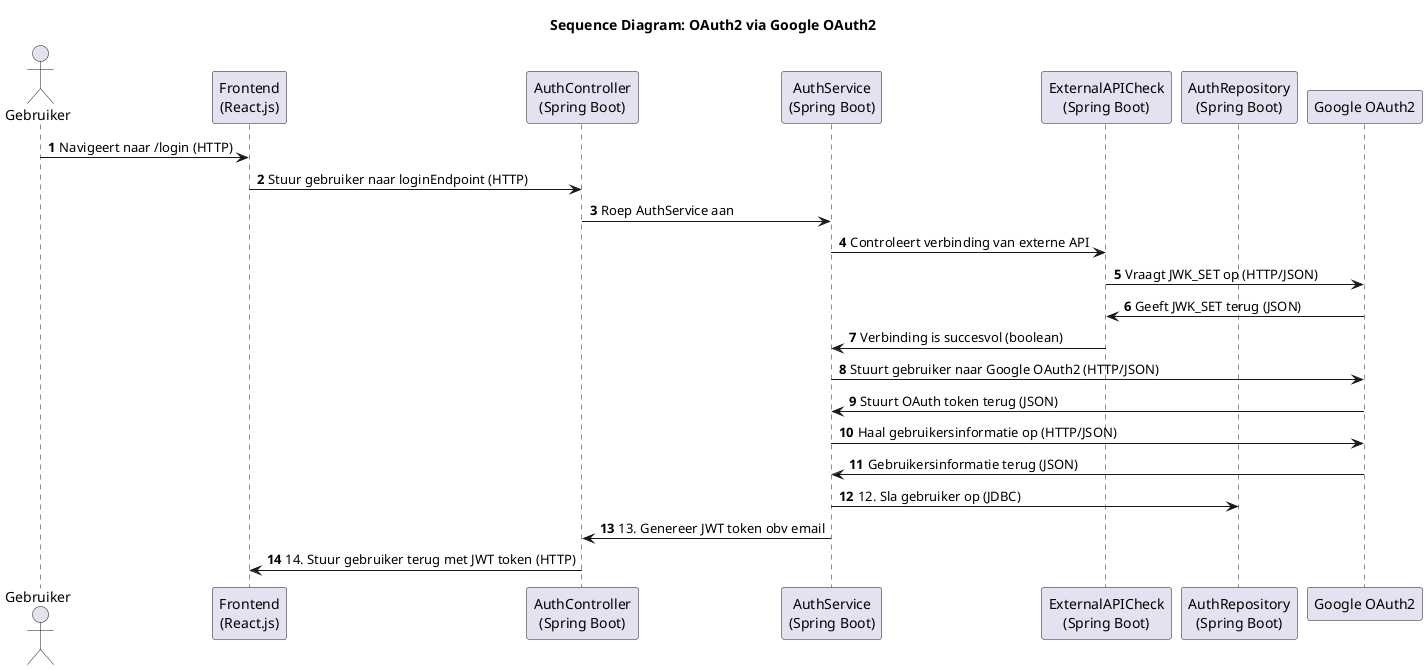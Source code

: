 @startuml
autonumber
title Sequence Diagram: OAuth2 via Google OAuth2

actor Gebruiker
participant "Frontend\n(React.js)" as Frontend
participant "AuthController\n(Spring Boot)" as AuthController
participant "AuthService\n(Spring Boot)" as AuthService
participant "ExternalAPICheck\n(Spring Boot)" as ExternalAPICheck
participant "AuthRepository\n(Spring Boot)" as AuthRepository
participant "Google OAuth2" as Google

Gebruiker -> Frontend: Navigeert naar /login (HTTP)
Frontend -> AuthController: Stuur gebruiker naar loginEndpoint (HTTP)
AuthController -> AuthService: Roep AuthService aan

AuthService -> ExternalAPICheck: Controleert verbinding van externe API
ExternalAPICheck -> Google: Vraagt JWK_SET op (HTTP/JSON)
Google -> ExternalAPICheck: Geeft JWK_SET terug (JSON)
ExternalAPICheck -> AuthService: Verbinding is succesvol (boolean)

AuthService -> Google: Stuurt gebruiker naar Google OAuth2 (HTTP/JSON)
Google -> AuthService: Stuurt OAuth token terug (JSON)
AuthService -> Google: Haal gebruikersinformatie op (HTTP/JSON)
Google -> AuthService: Gebruikersinformatie terug (JSON)

AuthService -> AuthRepository: 12. Sla gebruiker op (JDBC)
AuthService -> AuthController: 13. Genereer JWT token obv email
AuthController -> Frontend: 14. Stuur gebruiker terug met JWT token (HTTP)

@enduml
